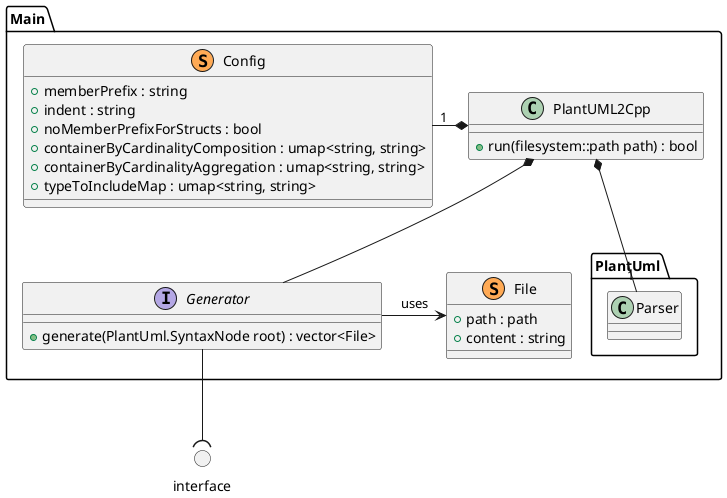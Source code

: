 @startuml Main

hide private members

package Main {
    class PlantUML2Cpp {
        +run(filesystem::path path) : bool
    }

    class Config << (S,#FFAA55) >>
    {
        +memberPrefix : string
        +indent : string
        +noMemberPrefixForStructs : bool
        +containerByCardinalityComposition : umap<string, string>
        +containerByCardinalityAggregation : umap<string, string>
        +typeToIncludeMap : umap<string, string>
    }

    PlantUML2Cpp *-- "1" PlantUml.Parser
    PlantUML2Cpp *-- Generator
    PlantUML2Cpp *-left- "1" Config

    class File << (S,#FFAA55) >>
    {
        +path : path
        +content : string
    }

    interface Generator {
        +generate(PlantUml.SyntaxNode root) : vector<File>
    }
    Generator -> File : uses
}

() interface
Generator --( interface

@enduml